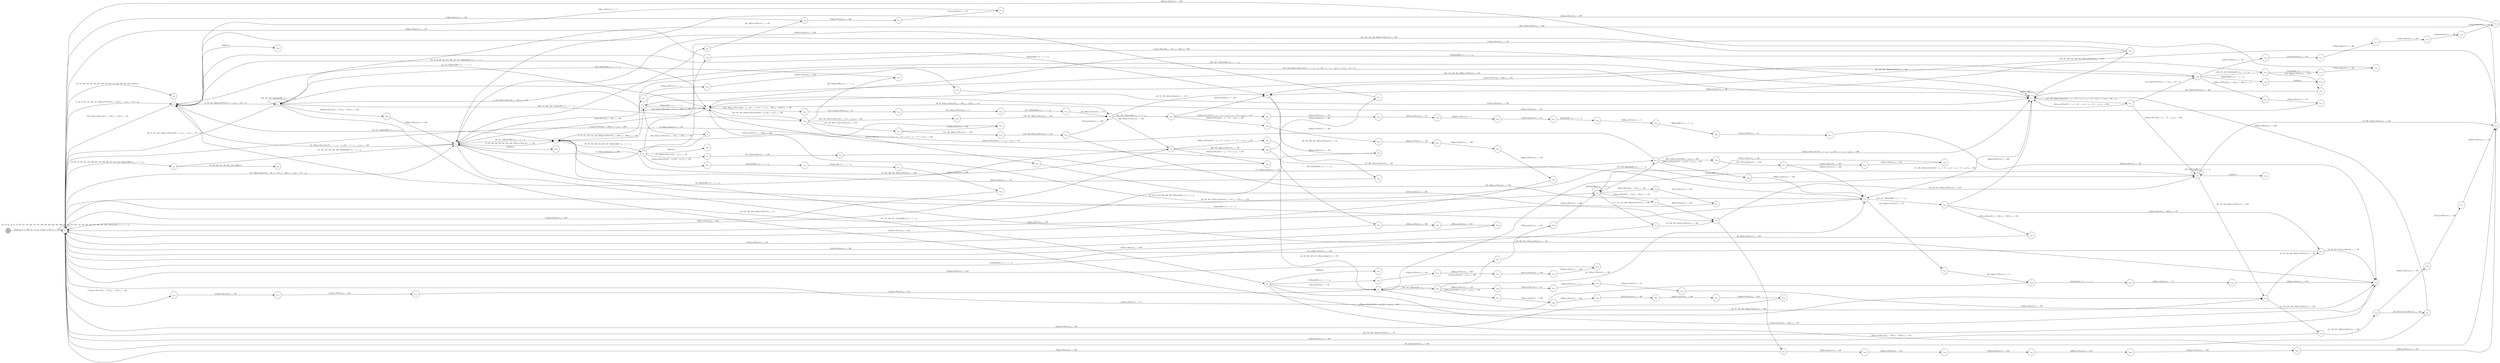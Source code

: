 digraph EFSM{
  graph [rankdir="LR", fontname="Latin Modern Math"];
  node [color="black", fillcolor="white", shape="circle", style="filled", fontname="Latin Modern Math"];
  edge [fontname="Latin Modern Math"];

  s0[fillcolor="gray", label=<s<sub>0</sub>>];
  s1[label=<s<sub>1</sub>>];
  s2[label=<s<sub>2</sub>>];
  s3[label=<s<sub>3</sub>>];
  s4[label=<s<sub>4</sub>>];
  s5[label=<s<sub>5</sub>>];
  s6[label=<s<sub>6</sub>>];
  s7[label=<s<sub>7</sub>>];
  s8[label=<s<sub>8</sub>>];
  s11[label=<s<sub>11</sub>>];
  s12[label=<s<sub>12</sub>>];
  s16[label=<s<sub>16</sub>>];
  s17[label=<s<sub>17</sub>>];
  s18[label=<s<sub>18</sub>>];
  s19[label=<s<sub>19</sub>>];
  s20[label=<s<sub>20</sub>>];
  s21[label=<s<sub>21</sub>>];
  s22[label=<s<sub>22</sub>>];
  s27[label=<s<sub>27</sub>>];
  s28[label=<s<sub>28</sub>>];
  s29[label=<s<sub>29</sub>>];
  s32[label=<s<sub>32</sub>>];
  s39[label=<s<sub>39</sub>>];
  s41[label=<s<sub>41</sub>>];
  s44[label=<s<sub>44</sub>>];
  s47[label=<s<sub>47</sub>>];
  s48[label=<s<sub>48</sub>>];
  s49[label=<s<sub>49</sub>>];
  s54[label=<s<sub>54</sub>>];
  s60[label=<s<sub>60</sub>>];
  s61[label=<s<sub>61</sub>>];
  s64[label=<s<sub>64</sub>>];
  s67[label=<s<sub>67</sub>>];
  s68[label=<s<sub>68</sub>>];
  s69[label=<s<sub>69</sub>>];
  s70[label=<s<sub>70</sub>>];
  s71[label=<s<sub>71</sub>>];
  s75[label=<s<sub>75</sub>>];
  s76[label=<s<sub>76</sub>>];
  s77[label=<s<sub>77</sub>>];
  s91[label=<s<sub>91</sub>>];
  s95[label=<s<sub>95</sub>>];
  s97[label=<s<sub>97</sub>>];
  s106[label=<s<sub>106</sub>>];
  s107[label=<s<sub>107</sub>>];
  s108[label=<s<sub>108</sub>>];
  s109[label=<s<sub>109</sub>>];
  s114[label=<s<sub>114</sub>>];
  s115[label=<s<sub>115</sub>>];
  s116[label=<s<sub>116</sub>>];
  s119[label=<s<sub>119</sub>>];
  s120[label=<s<sub>120</sub>>];
  s126[label=<s<sub>126</sub>>];
  s138[label=<s<sub>138</sub>>];
  s139[label=<s<sub>139</sub>>];
  s140[label=<s<sub>140</sub>>];
  s141[label=<s<sub>141</sub>>];
  s146[label=<s<sub>146</sub>>];
  s147[label=<s<sub>147</sub>>];
  s148[label=<s<sub>148</sub>>];
  s149[label=<s<sub>149</sub>>];
  s151[label=<s<sub>151</sub>>];
  s163[label=<s<sub>163</sub>>];
  s164[label=<s<sub>164</sub>>];
  s165[label=<s<sub>165</sub>>];
  s173[label=<s<sub>173</sub>>];
  s174[label=<s<sub>174</sub>>];
  s190[label=<s<sub>190</sub>>];
  s191[label=<s<sub>191</sub>>];
  s199[label=<s<sub>199</sub>>];
  s204[label=<s<sub>204</sub>>];
  s207[label=<s<sub>207</sub>>];
  s218[label=<s<sub>218</sub>>];
  s246[label=<s<sub>246</sub>>];
  s247[label=<s<sub>247</sub>>];
  s272[label=<s<sub>272</sub>>];
  s276[label=<s<sub>276</sub>>];
  s277[label=<s<sub>277</sub>>];
  s278[label=<s<sub>278</sub>>];
  s283[label=<s<sub>283</sub>>];
  s284[label=<s<sub>284</sub>>];
  s285[label=<s<sub>285</sub>>];
  s286[label=<s<sub>286</sub>>];
  s287[label=<s<sub>287</sub>>];
  s299[label=<s<sub>299</sub>>];
  s313[label=<s<sub>313</sub>>];
  s314[label=<s<sub>314</sub>>];
  s315[label=<s<sub>315</sub>>];
  s316[label=<s<sub>316</sub>>];
  s322[label=<s<sub>322</sub>>];
  s326[label=<s<sub>326</sub>>];
  s331[label=<s<sub>331</sub>>];
  s332[label=<s<sub>332</sub>>];
  s333[label=<s<sub>333</sub>>];
  s334[label=<s<sub>334</sub>>];
  s335[label=<s<sub>335</sub>>];
  s336[label=<s<sub>336</sub>>];
  s353[label=<s<sub>353</sub>>];
  s354[label=<s<sub>354</sub>>];
  s355[label=<s<sub>355</sub>>];
  s356[label=<s<sub>356</sub>>];
  s357[label=<s<sub>357</sub>>];
  s358[label=<s<sub>358</sub>>];
  s359[label=<s<sub>359</sub>>];
  s360[label=<s<sub>360</sub>>];
  s361[label=<s<sub>361</sub>>];
  s365[label=<s<sub>365</sub>>];
  s366[label=<s<sub>366</sub>>];
  s369[label=<s<sub>369</sub>>];
  s370[label=<s<sub>370</sub>>];
  s379[label=<s<sub>379</sub>>];
  s383[label=<s<sub>383</sub>>];
  s401[label=<s<sub>401</sub>>];
  s402[label=<s<sub>402</sub>>];
  s408[label=<s<sub>408</sub>>];
  s409[label=<s<sub>409</sub>>];
  s414[label=<s<sub>414</sub>>];
  s415[label=<s<sub>415</sub>>];
  s416[label=<s<sub>416</sub>>];
  s417[label=<s<sub>417</sub>>];
  s446[label=<s<sub>446</sub>>];
  s467[label=<s<sub>467</sub>>];
  s472[label=<s<sub>472</sub>>];
  s474[label=<s<sub>474</sub>>];
  s475[label=<s<sub>475</sub>>];
  s476[label=<s<sub>476</sub>>];
  s494[label=<s<sub>494</sub>>];
  s495[label=<s<sub>495</sub>>];
  s496[label=<s<sub>496</sub>>];
  s497[label=<s<sub>497</sub>>];
  s498[label=<s<sub>498</sub>>];
  s499[label=<s<sub>499</sub>>];
  s510[label=<s<sub>510</sub>>];
  s511[label=<s<sub>511</sub>>];
  s512[label=<s<sub>512</sub>>];
  s513[label=<s<sub>513</sub>>];
  s514[label=<s<sub>514</sub>>];
  s515[label=<s<sub>515</sub>>];
  s518[label=<s<sub>518</sub>>];
  s519[label=<s<sub>519</sub>>];
  s520[label=<s<sub>520</sub>>];
  s521[label=<s<sub>521</sub>>];
  s522[label=<s<sub>522</sub>>];
  s528[label=<s<sub>528</sub>>];
  s530[label=<s<sub>530</sub>>];
  s531[label=<s<sub>531</sub>>];
  s532[label=<s<sub>532</sub>>];
  s533[label=<s<sub>533</sub>>];

  s0->s1[label=<<i> [1]start:2/o<sub>1</sub> := 200, o<sub>2</sub> := 3, o<sub>3</sub> := 0&#91;r<sub>3</sub> := 150, r<sub>2</sub> := 250&#93;</i>>];
  s4->s5[label=<<i> [5]moveEast:0&#91;r<sub>3</sub> &gt; -50&#93;/o<sub>1</sub> := 200</i>>];
  s7->s8[label=<<i> [8, 249]moveEast:0/o<sub>1</sub> := 150</i>>];
  s8->s5[label=<<i> [9, 250]moveEast:0/o<sub>1</sub> := 200</i>>];
  s5->s2[label=<<i> [10, 128]moveEast:0&#91;!(152 &gt; -1 &times; r<sub>3</sub> + r<sub>2</sub>&or;152 &gt; -1 &times; r<sub>3</sub> + r<sub>2</sub>)&#93;/o<sub>1</sub> := 250</i>>];
  s2->s11[label=<<i> [11]moveEast:0&#91;r<sub>3</sub> &gt; -50, r<sub>3</sub> &gt; -50&#93;/o<sub>1</sub> := 300</i>>];
  s11->s12[label=<<i> [12, 228, 427]moveEast:0&#91;!(2 &times; r<sub>3</sub> &gt; -51 + r<sub>2</sub>&or;2 &times; r<sub>3</sub> &gt; -51 + r<sub>2</sub>)&#93;/o<sub>1</sub> := 350</i>>];
  s4->s2[label=<<i> [14, 144, 325]shieldHit:1/o<sub>1</sub> := -1 + i<sub>0</sub></i>>];
  s12->s5[label=<<i> [43]shieldHit:1/o<sub>1</sub> := -1 + i<sub>0</sub></i>>];
  s44->s41[label=<<i> [45]moveEast:0/o<sub>1</sub> := 150</i>>];
  s41->s20[label=<<i> [46, 87, 255, 421, 438]moveEast:0/o<sub>1</sub> := 200</i>>];
  s49->s1[label=<<i> [50, 442]moveEast:0/o<sub>1</sub> := 400</i>>];
  s7->s4[label=<<i> [58]shieldHit:1/o<sub>1</sub> := -1 + i<sub>0</sub></i>>];
  s16->s60[label=<<i> [60]moveEast:0&#91;r<sub>3</sub> &gt; 50&#93;/o<sub>1</sub> := 150</i>>];
  s60->s61[label=<<i> [61]moveEast:0/o<sub>1</sub> := 200</i>>];
  s61->s1[label=<<i> [62]moveEast:0/o<sub>1</sub> := 250</i>>];
  s1->s5[label=<<i> [65, 124]moveEast:0&#91;r<sub>3</sub> &gt; 50, r<sub>3</sub> &gt; 50, r<sub>3</sub> &gt; 50&#93;/o<sub>1</sub> := r<sub>2</sub>&#91;r<sub>2</sub> := 50 + r<sub>2</sub>&#93;</i>>];
  s67->s68[label=<<i> [68, 131]moveWest:0&#91;r<sub>3</sub> &gt; 49, r<sub>3</sub> &gt; 49&#93;/o<sub>1</sub> := 200</i>>];
  s68->s69[label=<<i> [69, 132]moveWest:0/o<sub>1</sub> := 150</i>>];
  s69->s70[label=<<i> [70]moveWest:0/o<sub>1</sub> := 100</i>>];
  s70->s71[label=<<i> [71]moveWest:0/o<sub>1</sub> := 50</i>>];
  s71->s2[label=<<i> [72]moveWest:0/o<sub>1</sub> := 0</i>>];
  s2->s6[label=<<i> [73, 101, 129]shieldHit:1/o<sub>1</sub> := -1 + i<sub>0</sub></i>>];
  s67->s75[label=<<i> [75, 103]moveEast:0&#91;301 &gt; r<sub>2</sub>&#93;/o<sub>1</sub> := 50</i>>];
  s75->s76[label=<<i> [76, 104]moveEast:0/o<sub>1</sub> := 100</i>>];
  s76->s77[label=<<i> [77, 105]moveEast:0/o<sub>1</sub> := 150</i>>];
  s77->s1[label=<<i> [78]moveWest:0&#91;152 &gt; -1 &times; r<sub>3</sub> + r<sub>2</sub>&#93;/o<sub>1</sub> := 100</i>>];
  s4->s39[label=<<i> [39, 84, 452]moveEast:0&#91;!(r<sub>3</sub> &gt; -50&or;r<sub>3</sub> &gt; -50)&#93;/o<sub>1</sub> := 50</i>>];
  s39->s28[label=<<i> [40, 85, 419, 491]moveEast:0/o<sub>1</sub> := 100</i>>];
  s20->s21[label=<<i> [21, 88, 236, 307, 480]moveWest:0/o<sub>1</sub> := 150</i>>];
  s21->s22[label=<<i> [22, 89, 237, 481]moveWest:0/o<sub>1</sub> := 100</i>>];
  s91->s2[label=<<i> [92, 392]alienHit:1/o<sub>1</sub> := 1 + i<sub>0</sub></i>>];
  s16->s95[label=<<i> [95]moveEast:0&#91;!(r<sub>3</sub> &gt; 50&or;r<sub>3</sub> &gt; 50)&#93;/o<sub>1</sub> := 250</i>>];
  s95->s18[label=<<i> [96]moveEast:0/o<sub>1</sub> := 300</i>>];
  s18->s97[label=<<i> [97, 282]moveEast:0/o<sub>1</sub> := 350</i>>];
  s97->s1[label=<<i> [98]moveWest:0/o<sub>1</sub> := 300</i>>];
  s77->s106[label=<<i> [106, 214]moveEast:0&#91;274 &gt; r<sub>2</sub>&#93;/o<sub>1</sub> := 200</i>>];
  s106->s107[label=<<i> [107, 215]moveEast:0/o<sub>1</sub> := 250</i>>];
  s107->s108[label=<<i> [108]moveEast:0/o<sub>1</sub> := 300</i>>];
  s108->s109[label=<<i> [109]moveEast:0/o<sub>1</sub> := 350</i>>];
  s109->s16[label=<<i> [110]moveEast:0/o<sub>1</sub> := 400</i>>];
  s16->s17[label=<<i> [17, 111, 231, 280, 303]moveWest:0/o<sub>1</sub> := 350</i>>];
  s17->s1[label=<<i> [112]shieldHit:1/o<sub>1</sub> := -1 + i<sub>0</sub></i>>];
  s1->s114[label=<<i> [114]moveWest:0&#91;!(r<sub>3</sub> &gt; -50&or;r<sub>3</sub> &gt; -50)&#93;/o<sub>1</sub> := 300</i>>];
  s114->s115[label=<<i> [115]moveWest:0/o<sub>1</sub> := 250</i>>];
  s115->s116[label=<<i> [116]moveWest:0/o<sub>1</sub> := 200</i>>];
  s116->s41[label=<<i> [117]moveWest:0/o<sub>1</sub> := 150</i>>];
  s41->s12[label=<<i> [42, 118]moveWest:0/o<sub>1</sub> := 100</i>>];
  s12->s119[label=<<i> [119, 399]moveWest:0/o<sub>1</sub> := 50</i>>];
  s119->s120[label=<<i> [120, 400]moveWest:0/o<sub>1</sub> := 0</i>>];
  s120->s1[label=<<i> [121]moveEast:0/o<sub>1</sub> := 50</i>>];
  s69->s1[label=<<i> [133]moveEast:0/o<sub>1</sub> := 200</i>>];
  s138->s139[label=<<i> [139]shieldHit:1/o<sub>1</sub> := -1 + i<sub>0</sub></i>>];
  s139->s140[label=<<i> [140]lose:0</i>>];
  s141->s138[label=<<i> [142, 224]moveEast:0/o<sub>1</sub> := r<sub>2</sub>&#91;r<sub>2</sub> := 50 + r<sub>2</sub>&#93;</i>>];
  s138->s4[label=<<i> [143]moveWest:0&#91;r<sub>2</sub> &gt; 302&#93;/o<sub>1</sub> := 350</i>>];
  s149->s12[label=<<i> [150, 398]moveWest:0/o<sub>1</sub> := 100</i>>];
  s151->s21[label=<<i> [152]moveEast:0&#91;r<sub>2</sub> &gt; 302&#93;/o<sub>1</sub> := 150</i>>];
  s21->s1[label=<<i> [153, 308]moveEast:0/o<sub>1</sub> := 200</i>>];
  s3->s1[label=<<i> [36, 81, 157, 344, 449]moveWest:0&#91;145 &gt; r<sub>3</sub>&#93;/o<sub>1</sub> := r<sub>3</sub>&#91;r<sub>3</sub> := -50 + r<sub>3</sub>&#93;</i>>];
  s2->s1[label=<<i> [159, 374]moveEast:0&#91;!(r<sub>3</sub> &gt; -50&or;r<sub>3</sub> &gt; -50)&#93;/o<sub>1</sub> := 50</i>>];
  s19->s19[label=<<i> [162, 234]alienHit:1/o<sub>1</sub> := 1 + i<sub>0</sub></i>>];
  s19->s163[label=<<i> [163]win:0</i>>];
  s164->s165[label=<<i> [165, 226]moveWest:0/o<sub>1</sub> := 350</i>>];
  s165->s11[label=<<i> [166, 227]moveWest:0/o<sub>1</sub> := 300</i>>];
  s138->s164[label=<<i> [164, 172, 225, 435]alienHit:1/o<sub>1</sub> := 1 + i<sub>0</sub></i>>];
  s164->s173[label=<<i> [173]alienHit:1/o<sub>1</sub> := 1 + i<sub>0</sub></i>>];
  s173->s174[label=<<i> [174]moveEast:0/o<sub>1</sub> := 100</i>>];
  s174->s5[label=<<i> [175]moveEast:0/o<sub>1</sub> := 150</i>>];
  s44->s22[label=<<i> [177]moveWest:0&#91;r<sub>2</sub> &gt; 302&#93;/o<sub>1</sub> := 100</i>>];
  s22->s1[label=<<i> [23, 178, 238, 482]moveWest:0/o<sub>1</sub> := 50</i>>];
  s141->s19[label=<<i> [186]moveWest:0&#91;2 &times; r<sub>3</sub> &gt; -51 + r<sub>2</sub>&#93;/o<sub>1</sub> := 250</i>>];
  s48->s190[label=<<i> [190]moveWest:0/o<sub>1</sub> := 250</i>>];
  s190->s191[label=<<i> [191]moveWest:0/o<sub>1</sub> := 200</i>>];
  s191->s27[label=<<i> [192]moveWest:0/o<sub>1</sub> := 150</i>>];
  s44->s199[label=<<i> [199]win:0</i>>];
  s11->s11[label=<<i> [200]shieldHit:1/o<sub>1</sub> := -1 + i<sub>0</sub></i>>];
  s3->s3[label=<<i> [202, 270, 320, 340]shieldHit:1/o<sub>1</sub> := -1 + i<sub>0</sub></i>>];
  s39->s91[label=<<i> [206, 391]moveWest:0/o<sub>1</sub> := 350</i>>];
  s91->s207[label=<<i> [207]moveWest:0&#91;2 &times; r<sub>3</sub> &gt; -51 + r<sub>2</sub>&#93;/o<sub>1</sub> := 300</i>>];
  s207->s1[label=<<i> [208]moveEast:0/o<sub>1</sub> := 350</i>>];
  s107->s12[label=<<i> [216]moveWest:0/o<sub>1</sub> := 200</i>>];
  s151->s218[label=<<i> [218]moveEast:0&#91;!(r<sub>2</sub> &gt; 302&or;r<sub>2</sub> &gt; 302)&#93;/o<sub>1</sub> := 250</i>>];
  s218->s1[label=<<i> [219]moveEast:0/o<sub>1</sub> := 300</i>>];
  s5->s11[label=<<i> [125, 184, 222]moveEast:0&#91;152 &gt; -1 &times; r<sub>3</sub> + r<sub>2</sub>, 152 &gt; -1 &times; r<sub>3</sub> + r<sub>2</sub>&#93;/o<sub>1</sub> := r<sub>2</sub>&#91;r<sub>2</sub> := 50 + r<sub>2</sub>&#93;</i>>];
  s11->s141[label=<<i> [141, 185, 223]moveEast:0&#91;2 &times; r<sub>3</sub> &gt; -51 + r<sub>2</sub>, 2 &times; r<sub>3</sub> &gt; -51 + r<sub>2</sub>&#93;/o<sub>1</sub> := r<sub>2</sub>&#91;r<sub>2</sub> := 50 + r<sub>2</sub>&#93;</i>>];
  s12->s4[label=<<i> [13, 229, 301]moveEast:0/o<sub>1</sub> := 400</i>>];
  s19->s20[label=<<i> [20, 187, 235, 306]moveWest:0/o<sub>1</sub> := 200</i>>];
  s138->s246[label=<<i> [246]moveWest:0&#91;!(r<sub>2</sub> &gt; 302&or;r<sub>2</sub> &gt; 302)&#93;/o<sub>1</sub> := 0</i>>];
  s246->s247[label=<<i> [247]moveEast:0/o<sub>1</sub> := 50</i>>];
  s247->s7[label=<<i> [248]moveEast:0/o<sub>1</sub> := 100</i>>];
  s5->s44[label=<<i> [44, 176, 198, 251, 517]alienHit:1/o<sub>1</sub> := 1 + i<sub>0</sub></i>>];
  s44->s27[label=<<i> [252]moveWest:0&#91;!(r<sub>2</sub> &gt; 302&or;r<sub>2</sub> &gt; 302)&#93;/o<sub>1</sub> := 150</i>>];
  s27->s28[label=<<i> [28, 193, 253, 289]moveWest:0/o<sub>1</sub> := 100</i>>];
  s47->s48[label=<<i> [48, 189, 257, 440]moveEast:0/o<sub>1</sub> := 300</i>>];
  s48->s49[label=<<i> [49, 258, 441]moveEast:0/o<sub>1</sub> := 350</i>>];
  s49->s11[label=<<i> [259]moveWest:0/o<sub>1</sub> := 300</i>>];
  s126->s1[label=<<i> [261]moveEast:0/o<sub>1</sub> := 300</i>>];
  s1->s19[label=<<i> [26, 161, 267, 376]moveEast:0&#91;!(r<sub>3</sub> &gt; 50&or;r<sub>3</sub> &gt; 50)&#93;/o<sub>1</sub> := 100</i>>];
  s19->s27[label=<<i> [27, 268, 377]moveEast:0/o<sub>1</sub> := 150</i>>];
  s27->s3[label=<<i> [269, 378]moveEast:0/o<sub>1</sub> := 200</i>>];
  s146->s272[label=<<i> [272]moveEast:0&#91;1 &gt; r<sub>3</sub>, 1 &gt; r<sub>3</sub>, !(2 &times; r<sub>3</sub> &gt; -51 + r<sub>2</sub>&or;2 &times; r<sub>3</sub> &gt; -51 + r<sub>2</sub>)&#93;/o<sub>1</sub> := 250</i>>];
  s272->s18[label=<<i> [273]moveEast:0/o<sub>1</sub> := 300</i>>];
  s19->s41[label=<<i> [275]shieldHit:1/o<sub>1</sub> := -1 + i<sub>0</sub></i>>];
  s41->s276[label=<<i> [276, 493, 529]alienHit:1/o<sub>1</sub> := 1 + i<sub>0</sub></i>>];
  s276->s277[label=<<i> [277]moveEast:0&#91;1 &gt; r<sub>3</sub>&#93;/o<sub>1</sub> := 300</i>>];
  s277->s278[label=<<i> [278]moveEast:0/o<sub>1</sub> := 350</i>>];
  s278->s16[label=<<i> [279]moveEast:0/o<sub>1</sub> := 400</i>>];
  s97->s283[label=<<i> [283]moveEast:0/o<sub>1</sub> := 400</i>>];
  s283->s284[label=<<i> [284]moveWest:0/o<sub>1</sub> := 350</i>>];
  s284->s285[label=<<i> [285]moveWest:0/o<sub>1</sub> := 300</i>>];
  s285->s286[label=<<i> [286]moveWest:0/o<sub>1</sub> := 250</i>>];
  s286->s287[label=<<i> [287]moveWest:0/o<sub>1</sub> := 200</i>>];
  s287->s27[label=<<i> [288]moveWest:0/o<sub>1</sub> := 150</i>>];
  s126->s4[label=<<i> [295]shieldHit:1/o<sub>1</sub> := -1 + i<sub>0</sub></i>>];
  s4->s16[label=<<i> [16, 59, 94, 212, 230, 296, 302, 459]alienHit:1/o<sub>1</sub> := 1 + i<sub>0</sub></i>>];
  s16->s16[label=<<i> [297]shieldHit:1/o<sub>1</sub> := -1 + i<sub>0</sub></i>>];
  s77->s299[label=<<i> [299]moveEast:0&#91;!(274 &gt; r<sub>2</sub>&or;274 &gt; r<sub>2</sub>)&#93;/o<sub>1</sub> := 300</i>>];
  s299->s12[label=<<i> [300]moveEast:0/o<sub>1</sub> := 350</i>>];
  s17->s18[label=<<i> [18, 232, 281, 304]moveWest:0/o<sub>1</sub> := 300</i>>];
  s18->s19[label=<<i> [19, 233, 274, 305]moveWest:0/o<sub>1</sub> := 250</i>>];
  s54->s64[label=<<i> [64, 80, 123, 210, 293, 310, 319, 346]lose:0</i>>];
  s5->s6[label=<<i> [66, 311, 526]shieldHit:1/o<sub>1</sub> := -1 + i<sub>0</sub></i>>];
  s67->s313[label=<<i> [313]moveEast:0&#91;!(301 &gt; r<sub>2</sub>&or;301 &gt; r<sub>2</sub>)&#93;/o<sub>1</sub> := 250</i>>];
  s313->s314[label=<<i> [314]shieldHit:1/o<sub>1</sub> := -1 + i<sub>0</sub></i>>];
  s314->s315[label=<<i> [315]alienHit:1/o<sub>1</sub> := 1 + i<sub>0</sub></i>>];
  s315->s316[label=<<i> [316]moveEast:0/o<sub>1</sub> := 300</i>>];
  s316->s1[label=<<i> [317]moveEast:0/o<sub>1</sub> := 350</i>>];
  s146->s322[label=<<i> [322, 342]shieldHit:1/o<sub>1</sub> := -1 + i<sub>0</sub></i>>];
  s322->s3[label=<<i> [323, 343]alienHit:1/o<sub>1</sub> := 1 + i<sub>0</sub></i>>];
  s2->s326[label=<<i> [326]lose:0</i>>];
  s11->s3[label=<<i> [201, 327, 478]alienHit:1/o<sub>1</sub> := 1 + i<sub>0</sub></i>>];
  s146->s204[label=<<i> [204, 329, 389]moveEast:0&#91;!(1 &gt; r<sub>3</sub>&or;1 &gt; r<sub>3</sub>)&#93;/o<sub>1</sub> := 350</i>>];
  s204->s39[label=<<i> [205, 330, 390]moveEast:0/o<sub>1</sub> := 400</i>>];
  s331->s332[label=<<i> [332]moveWest:0&#91;2 &times; r<sub>3</sub> &gt; -51 + r<sub>2</sub>&#93;/o<sub>1</sub> := 350</i>>];
  s332->s333[label=<<i> [333]moveWest:0/o<sub>1</sub> := 300</i>>];
  s333->s334[label=<<i> [334]moveWest:0/o<sub>1</sub> := 250</i>>];
  s334->s335[label=<<i> [335]moveWest:0/o<sub>1</sub> := 200</i>>];
  s335->s336[label=<<i> [336]moveWest:0/o<sub>1</sub> := 150</i>>];
  s336->s1[label=<<i> [337]moveWest:0/o<sub>1</sub> := 100</i>>];
  s3->s146[label=<<i> [203, 271, 321, 328, 341]alienHit:1/o<sub>1</sub> := 1 + i<sub>0</sub></i>>];
  s147->s148[label=<<i> [148, 349, 396]moveWest:0/o<sub>1</sub> := 200</i>>];
  s148->s149[label=<<i> [149, 350, 397]moveWest:0/o<sub>1</sub> := 150</i>>];
  s149->s39[label=<<i> [351]moveEast:0/o<sub>1</sub> := 200</i>>];
  s331->s353[label=<<i> [353]moveWest:0&#91;!(2 &times; r<sub>3</sub> &gt; -51 + r<sub>2</sub>&or;2 &times; r<sub>3</sub> &gt; -51 + r<sub>2</sub>)&#93;/o<sub>1</sub> := 150</i>>];
  s353->s354[label=<<i> [354]moveWest:0/o<sub>1</sub> := 100</i>>];
  s354->s355[label=<<i> [355]moveWest:0/o<sub>1</sub> := 50</i>>];
  s355->s356[label=<<i> [356]moveWest:0/o<sub>1</sub> := 0</i>>];
  s356->s357[label=<<i> [357]moveEast:0/o<sub>1</sub> := 50</i>>];
  s357->s358[label=<<i> [358]alienHit:1/o<sub>1</sub> := 1 + i<sub>0</sub></i>>];
  s358->s359[label=<<i> [359]moveWest:0/o<sub>1</sub> := 0</i>>];
  s359->s360[label=<<i> [360]alienHit:1/o<sub>1</sub> := 1 + i<sub>0</sub></i>>];
  s360->s361[label=<<i> [361]moveEast:0/o<sub>1</sub> := 50</i>>];
  s361->s22[label=<<i> [362]moveEast:0/o<sub>1</sub> := 100</i>>];
  s91->s365[label=<<i> [365]moveWest:0&#91;!(2 &times; r<sub>3</sub> &gt; -51 + r<sub>2</sub>&or;2 &times; r<sub>3</sub> &gt; -51 + r<sub>2</sub>)&#93;/o<sub>1</sub> := 150</i>>];
  s365->s366[label=<<i> [366]moveWest:0/o<sub>1</sub> := 100</i>>];
  s366->s6[label=<<i> [367]moveEast:0/o<sub>1</sub> := 150</i>>];
  s6->s91[label=<<i> [91, 364, 368, 405, 465]moveEast:0/o<sub>1</sub> := 200</i>>];
  s369->s370[label=<<i> [370, 407]alienHit:1/o<sub>1</sub> := 1 + i<sub>0</sub></i>>];
  s370->s1[label=<<i> [371]moveWest:0/o<sub>1</sub> := 200</i>>];
  s3->s379[label=<<i> [379]moveEast:0&#91;!(r<sub>3</sub> &gt; -50&or;r<sub>3</sub> &gt; -50)&#93;/o<sub>1</sub> := 250</i>>];
  s379->s5[label=<<i> [380]moveWest:0/o<sub>1</sub> := 200</i>>];
  s6->s67[label=<<i> [67, 74, 102, 130, 312, 382, 527, 536]alienHit:1/o<sub>1</sub> := 1 + i<sub>0</sub></i>>];
  s67->s383[label=<<i> [383, 537]moveWest:0&#91;!(r<sub>3</sub> &gt; 49&or;r<sub>3</sub> &gt; 49)&#93;/o<sub>1</sub> := 100</i>>];
  s383->s28[label=<<i> [384]alienHit:1/o<sub>1</sub> := 1 + i<sub>0</sub></i>>];
  s28->s29[label=<<i> [29, 194, 290, 385, 455]moveWest:0/o<sub>1</sub> := 50</i>>];
  s29->s1[label=<<i> [30, 195, 291, 386, 456]moveWest:0/o<sub>1</sub> := 0</i>>];
  s2->s4[label=<<i> [15, 38, 83, 93, 145, 211, 393, 413, 451, 469]alienHit:1/o<sub>1</sub> := 1 + i<sub>0</sub></i>>];
  s4->s146[label=<<i> [146, 347, 394, 470]moveWest:0&#91;!(253 &gt; r<sub>2</sub>&or;253 &gt; r<sub>2</sub>)&#93;/o<sub>1</sub> := 300</i>>];
  s146->s147[label=<<i> [147, 348, 395, 471]moveWest:0/o<sub>1</sub> := 250</i>>];
  s120->s401[label=<<i> [401]alienHit:1/o<sub>1</sub> := 1 + i<sub>0</sub></i>>];
  s401->s402[label=<<i> [402]moveEast:0/o<sub>1</sub> := 50</i>>];
  s402->s22[label=<<i> [403]moveEast:0/o<sub>1</sub> := 100</i>>];
  s22->s6[label=<<i> [90, 363, 404, 535]moveEast:0/o<sub>1</sub> := 150</i>>];
  s370->s408[label=<<i> [408]moveEast:0/o<sub>1</sub> := 300</i>>];
  s408->s409[label=<<i> [409]moveEast:0/o<sub>1</sub> := 350</i>>];
  s409->s1[label=<<i> [410]moveEast:0/o<sub>1</sub> := 400</i>>];
  s4->s414[label=<<i> [414, 486]moveWest:0&#91;253 &gt; r<sub>2</sub>, 253 &gt; r<sub>2</sub>, 253 &gt; r<sub>2</sub>, !(r<sub>2</sub> &gt; 302&or;r<sub>2</sub> &gt; 302)&#93;/o<sub>1</sub> := 100</i>>];
  s414->s415[label=<<i> [415, 487]moveWest:0/o<sub>1</sub> := 50</i>>];
  s415->s416[label=<<i> [416, 488]moveWest:0/o<sub>1</sub> := 0</i>>];
  s416->s417[label=<<i> [417, 489]alienHit:1/o<sub>1</sub> := 1 + i<sub>0</sub></i>>];
  s417->s39[label=<<i> [418, 490]moveEast:0/o<sub>1</sub> := 50</i>>];
  s20->s47[label=<<i> [47, 188, 256, 422, 439]moveEast:0/o<sub>1</sub> := 250</i>>];
  s47->s1[label=<<i> [423]moveWest:0/o<sub>1</sub> := 200</i>>];
  s12->s151[label=<<i> [151, 217, 428]alienHit:1/o<sub>1</sub> := 1 + i<sub>0</sub></i>>];
  s151->s11[label=<<i> [429]moveWest:0/o<sub>1</sub> := 300</i>>];
  s6->s7[label=<<i> [7, 57, 137, 170, 244, 433, 508]moveWest:0&#91;!(r<sub>3</sub> &gt; 200&or;r<sub>3</sub> &gt; 200)&#93;/o<sub>1</sub> := 100</i>>];
  s7->s138[label=<<i> [138, 171, 245, 434, 509]moveWest:0/o<sub>1</sub> := 50</i>>];
  s164->s28[label=<<i> [436]moveEast:0/o<sub>1</sub> := 100</i>>];
  s1->s54[label=<<i> [54, 63, 79, 122, 134, 182, 196, 209, 241, 292, 309, 318, 345, 444, 524]shieldHit:1/o<sub>1</sub> := -1 + i<sub>0</sub></i>>];
  s54->s5[label=<<i> [55, 135, 183, 197, 242, 445, 525]alienHit:1/o<sub>1</sub> := 1 + i<sub>0</sub></i>>];
  s5->s446[label=<<i> [446]win:0</i>>];
  s2->s3[label=<<i> [3, 35, 156, 448]moveWest:0/o<sub>1</sub> := r<sub>3</sub>&#91;r<sub>3</sub> := -50 + r<sub>3</sub>&#93;</i>>];
  s1->s2[label=<<i> [2, 34, 37, 82, 155, 158, 447, 450]moveWest:0&#91;r<sub>3</sub> &gt; -50&#93;/o<sub>1</sub> := r<sub>3</sub>&#91;r<sub>3</sub> := -50 + r<sub>3</sub>&#93;</i>>];
  s39->s331[label=<<i> [331, 352, 453]alienHit:1/o<sub>1</sub> := 1 + i<sub>0</sub></i>>];
  s331->s28[label=<<i> [454]moveEast:0/o<sub>1</sub> := 100</i>>];
  s16->s77[label=<<i> [213, 298, 460]alienHit:1/o<sub>1</sub> := 1 + i<sub>0</sub></i>>];
  s77->s11[label=<<i> [461]moveWest:0&#91;!(152 &gt; -1 &times; r<sub>3</sub> + r<sub>2</sub>&or;152 &gt; -1 &times; r<sub>3</sub> + r<sub>2</sub>)&#93;/o<sub>1</sub> := 300</i>>];
  s11->s126[label=<<i> [126, 167, 260, 294, 430, 462, 505]moveWest:0/o<sub>1</sub> := 250</i>>];
  s126->s5[label=<<i> [127, 168, 431, 463, 506]moveWest:0/o<sub>1</sub> := 200</i>>];
  s5->s6[label=<<i> [6, 56, 136, 169, 243, 381, 432, 464, 507]moveWest:0/o<sub>1</sub> := 150</i>>];
  s91->s369[label=<<i> [369, 406, 466]moveEast:0/o<sub>1</sub> := 250</i>>];
  s369->s467[label=<<i> [467]moveEast:0/o<sub>1</sub> := 300</i>>];
  s467->s2[label=<<i> [468]moveEast:0/o<sub>1</sub> := 350</i>>];
  s147->s472[label=<<i> [472]moveEast:0/o<sub>1</sub> := 300</i>>];
  s472->s6[label=<<i> [473]moveEast:0/o<sub>1</sub> := 350&#91;r<sub>3</sub> := 300&#93;</i>>];
  s6->s474[label=<<i> [474]moveWest:0&#91;r<sub>3</sub> &gt; 200&#93;/o<sub>1</sub> := r<sub>3</sub>&#91;r<sub>3</sub> := 250&#93;</i>>];
  s474->s475[label=<<i> [475]moveWest:0/o<sub>1</sub> := r<sub>3</sub></i>>];
  s475->s476[label=<<i> [476]moveEast:0/o<sub>1</sub> := 300</i>>];
  s476->s11[label=<<i> [477]moveWest:0/o<sub>1</sub> := 250</i>>];
  s3->s20[label=<<i> [479]moveWest:0&#91;!(145 &gt; r<sub>3</sub>&or;145 &gt; r<sub>3</sub>)&#93;/o<sub>1</sub> := 200</i>>];
  s3->s4[label=<<i> [4, 324, 485]moveEast:0&#91;r<sub>3</sub> &gt; -50&#93;/o<sub>1</sub> := 150</i>>];
  s28->s41[label=<<i> [41, 86, 254, 420, 437, 492]moveEast:0/o<sub>1</sub> := 150</i>>];
  s276->s494[label=<<i> [494]moveEast:0&#91;!(1 &gt; r<sub>3</sub>&or;1 &gt; r<sub>3</sub>)&#93;/o<sub>1</sub> := 200</i>>];
  s494->s495[label=<<i> [495]moveEast:0/o<sub>1</sub> := 250</i>>];
  s495->s496[label=<<i> [496]moveEast:0/o<sub>1</sub> := 300</i>>];
  s496->s497[label=<<i> [497]moveEast:0/o<sub>1</sub> := 350</i>>];
  s497->s498[label=<<i> [498]moveEast:0/o<sub>1</sub> := 400</i>>];
  s498->s499[label=<<i> [499]moveWest:0/o<sub>1</sub> := 350</i>>];
  s499->s1[label=<<i> [500]moveWest:0/o<sub>1</sub> := 300</i>>];
  s1->s1[label=<<i> [24, 25, 31, 33, 51, 52, 99, 113, 154, 160, 179, 181, 220, 239, 262, 263, 264, 266, 338, 372, 375, 387, 411, 424, 425, 443, 457, 483, 501, 502, 539]alienHit:1/o<sub>1</sub> := 1 + i<sub>0</sub></i>>];
  s1->s32[label=<<i> [32, 53, 100, 180, 221, 240, 265, 339, 373, 388, 412, 426, 458, 484, 503, 540]win:0</i>>];
  s141->s11[label=<<i> [504]moveWest:0&#91;!(2 &times; r<sub>3</sub> &gt; -51 + r<sub>2</sub>&or;2 &times; r<sub>3</sub> &gt; -51 + r<sub>2</sub>)&#93;/o<sub>1</sub> := 300</i>>];
  s138->s510[label=<<i> [510]moveEast:0/o<sub>1</sub> := 100</i>>];
  s510->s511[label=<<i> [511]moveEast:0/o<sub>1</sub> := 150</i>>];
  s511->s512[label=<<i> [512]moveEast:0/o<sub>1</sub> := 200</i>>];
  s512->s513[label=<<i> [513]moveEast:0/o<sub>1</sub> := 250</i>>];
  s513->s514[label=<<i> [514]moveEast:0/o<sub>1</sub> := 300</i>>];
  s514->s515[label=<<i> [515]moveEast:0/o<sub>1</sub> := 350</i>>];
  s515->s5[label=<<i> [516]moveEast:0/o<sub>1</sub> := 400</i>>];
  s44->s518[label=<<i> [518]alienHit:1/o<sub>1</sub> := 1 + i<sub>0</sub></i>>];
  s518->s519[label=<<i> [519]moveWest:0/o<sub>1</sub> := 350</i>>];
  s519->s520[label=<<i> [520]moveWest:0/o<sub>1</sub> := 300</i>>];
  s520->s521[label=<<i> [521]moveWest:0/o<sub>1</sub> := 250</i>>];
  s521->s522[label=<<i> [522]moveWest:0/o<sub>1</sub> := 200</i>>];
  s522->s1[label=<<i> [523]moveWest:0/o<sub>1</sub> := 150</i>>];
  s67->s528[label=<<i> [528]win:0</i>>];
  s276->s530[label=<<i> [530]moveWest:0/o<sub>1</sub> := 100</i>>];
  s530->s531[label=<<i> [531]moveWest:0/o<sub>1</sub> := 50</i>>];
  s531->s532[label=<<i> [532]moveWest:0/o<sub>1</sub> := 0</i>>];
  s532->s533[label=<<i> [533]moveEast:0/o<sub>1</sub> := 50</i>>];
  s533->s22[label=<<i> [534]moveEast:0/o<sub>1</sub> := 100</i>>];
  s383->s1[label=<<i> [538]moveEast:0/o<sub>1</sub> := 150</i>>];
}